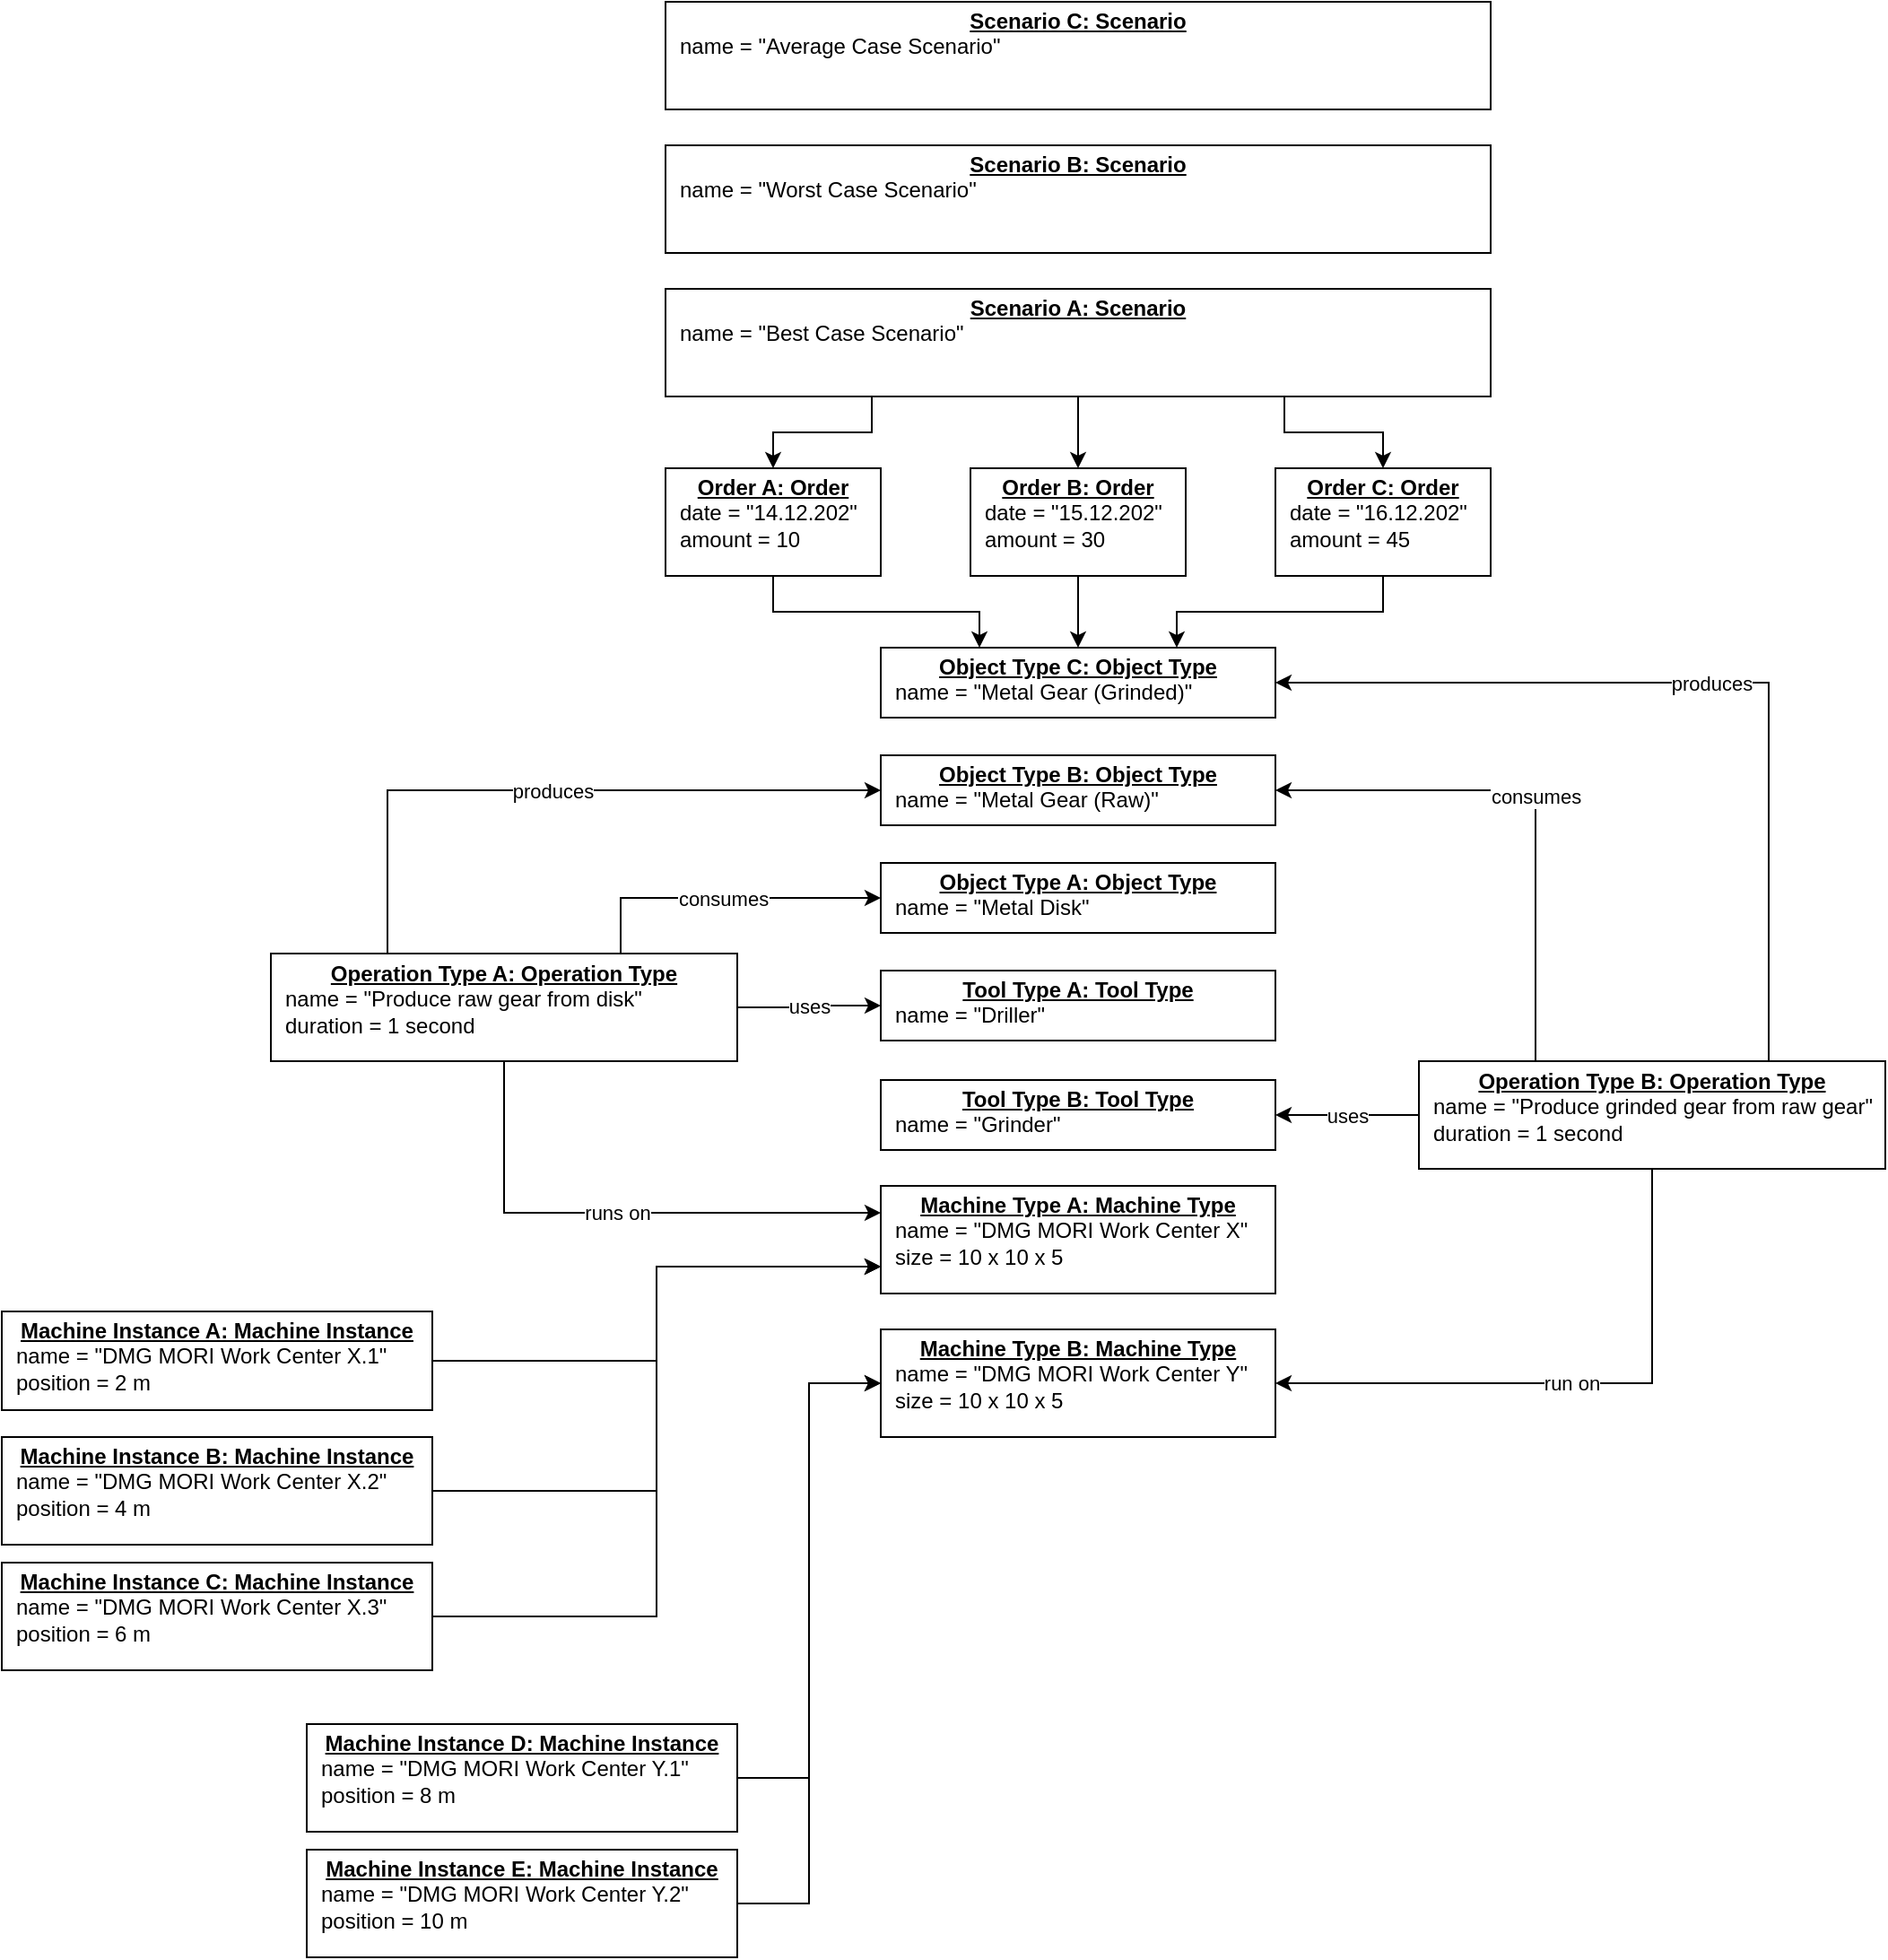 <mxfile>
    <diagram id="C5RBs43oDa-KdzZeNtuy" name="Page-1">
        <mxGraphModel dx="5431" dy="3386" grid="1" gridSize="10" guides="1" tooltips="1" connect="1" arrows="1" fold="1" page="1" pageScale="1" pageWidth="827" pageHeight="1169" math="0" shadow="0">
            <root>
                <mxCell id="WIyWlLk6GJQsqaUBKTNV-0"/>
                <mxCell id="WIyWlLk6GJQsqaUBKTNV-1" parent="WIyWlLk6GJQsqaUBKTNV-0"/>
                <mxCell id="nsO0CNlB79GV-eZbq70L-19" value="&lt;p style=&quot;margin:0px;margin-top:4px;text-align:center;text-decoration:underline;&quot;&gt;&lt;span style=&quot;background-color: initial; text-align: left;&quot;&gt;&lt;b&gt;Tool Type A: Tool Type&lt;/b&gt;&lt;/span&gt;&lt;br&gt;&lt;/p&gt;&lt;p style=&quot;margin:0px;margin-left:8px;&quot;&gt;name = &quot;Driller&quot;&lt;br&gt;&lt;/p&gt;" style="verticalAlign=top;align=left;overflow=fill;fontSize=12;fontFamily=Helvetica;html=1;" parent="WIyWlLk6GJQsqaUBKTNV-1" vertex="1">
                    <mxGeometry x="-480" y="240" width="220" height="39" as="geometry"/>
                </mxCell>
                <mxCell id="nsO0CNlB79GV-eZbq70L-20" value="&lt;p style=&quot;margin:0px;margin-top:4px;text-align:center;text-decoration:underline;&quot;&gt;&lt;span style=&quot;background-color: initial; text-align: left;&quot;&gt;&lt;b&gt;Machine Type A: Machine Type&lt;/b&gt;&lt;/span&gt;&lt;br&gt;&lt;/p&gt;&lt;p style=&quot;margin:0px;margin-left:8px;&quot;&gt;name = &quot;DMG MORI Work Center X&quot;&lt;br&gt;&lt;/p&gt;&lt;p style=&quot;margin:0px;margin-left:8px;&quot;&gt;size = 10 x 10 x 5&lt;/p&gt;" style="verticalAlign=top;align=left;overflow=fill;fontSize=12;fontFamily=Helvetica;html=1;" parent="WIyWlLk6GJQsqaUBKTNV-1" vertex="1">
                    <mxGeometry x="-480" y="360" width="220" height="60" as="geometry"/>
                </mxCell>
                <mxCell id="nsO0CNlB79GV-eZbq70L-21" value="&lt;p style=&quot;margin:0px;margin-top:4px;text-align:center;text-decoration:underline;&quot;&gt;&lt;span style=&quot;background-color: initial; text-align: left;&quot;&gt;&lt;b&gt;Object Type A: Object Type&lt;/b&gt;&lt;/span&gt;&lt;br&gt;&lt;/p&gt;&lt;p style=&quot;margin:0px;margin-left:8px;&quot;&gt;name = &quot;Metal Disk&quot;&lt;br&gt;&lt;/p&gt;" style="verticalAlign=top;align=left;overflow=fill;fontSize=12;fontFamily=Helvetica;html=1;" parent="WIyWlLk6GJQsqaUBKTNV-1" vertex="1">
                    <mxGeometry x="-480" y="180" width="220" height="39" as="geometry"/>
                </mxCell>
                <mxCell id="nsO0CNlB79GV-eZbq70L-22" value="&lt;p style=&quot;margin:0px;margin-top:4px;text-align:center;text-decoration:underline;&quot;&gt;&lt;span style=&quot;background-color: initial; text-align: left;&quot;&gt;&lt;b&gt;Object Type B: Object Type&lt;/b&gt;&lt;/span&gt;&lt;br&gt;&lt;/p&gt;&lt;p style=&quot;margin:0px;margin-left:8px;&quot;&gt;name = &quot;Metal Gear (Raw)&quot;&lt;br&gt;&lt;/p&gt;" style="verticalAlign=top;align=left;overflow=fill;fontSize=12;fontFamily=Helvetica;html=1;" parent="WIyWlLk6GJQsqaUBKTNV-1" vertex="1">
                    <mxGeometry x="-480" y="120" width="220" height="39" as="geometry"/>
                </mxCell>
                <mxCell id="nsO0CNlB79GV-eZbq70L-24" value="runs on" style="edgeStyle=orthogonalEdgeStyle;rounded=0;orthogonalLoop=1;jettySize=auto;html=1;entryX=0;entryY=0.25;entryDx=0;entryDy=0;exitX=0.5;exitY=1;exitDx=0;exitDy=0;" parent="WIyWlLk6GJQsqaUBKTNV-1" source="nsO0CNlB79GV-eZbq70L-23" target="nsO0CNlB79GV-eZbq70L-20" edge="1">
                    <mxGeometry relative="1" as="geometry"/>
                </mxCell>
                <mxCell id="nsO0CNlB79GV-eZbq70L-25" value="uses" style="edgeStyle=orthogonalEdgeStyle;rounded=0;orthogonalLoop=1;jettySize=auto;html=1;" parent="WIyWlLk6GJQsqaUBKTNV-1" source="nsO0CNlB79GV-eZbq70L-23" target="nsO0CNlB79GV-eZbq70L-19" edge="1">
                    <mxGeometry relative="1" as="geometry"/>
                </mxCell>
                <mxCell id="nsO0CNlB79GV-eZbq70L-26" value="consumes" style="edgeStyle=orthogonalEdgeStyle;rounded=0;orthogonalLoop=1;jettySize=auto;html=1;entryX=0;entryY=0.5;entryDx=0;entryDy=0;exitX=0.75;exitY=0;exitDx=0;exitDy=0;" parent="WIyWlLk6GJQsqaUBKTNV-1" source="nsO0CNlB79GV-eZbq70L-23" target="nsO0CNlB79GV-eZbq70L-21" edge="1">
                    <mxGeometry relative="1" as="geometry"/>
                </mxCell>
                <mxCell id="nsO0CNlB79GV-eZbq70L-27" value="produces" style="edgeStyle=orthogonalEdgeStyle;rounded=0;orthogonalLoop=1;jettySize=auto;html=1;exitX=0.25;exitY=0;exitDx=0;exitDy=0;entryX=0;entryY=0.5;entryDx=0;entryDy=0;" parent="WIyWlLk6GJQsqaUBKTNV-1" source="nsO0CNlB79GV-eZbq70L-23" target="nsO0CNlB79GV-eZbq70L-22" edge="1">
                    <mxGeometry relative="1" as="geometry"/>
                </mxCell>
                <mxCell id="nsO0CNlB79GV-eZbq70L-23" value="&lt;p style=&quot;margin:0px;margin-top:4px;text-align:center;text-decoration:underline;&quot;&gt;&lt;span style=&quot;background-color: initial; text-align: left;&quot;&gt;&lt;b&gt;Operation Type A: Operation Type&lt;/b&gt;&lt;/span&gt;&lt;br&gt;&lt;/p&gt;&lt;p style=&quot;margin:0px;margin-left:8px;&quot;&gt;name = &quot;Produce raw&amp;nbsp;&lt;span style=&quot;background-color: initial;&quot;&gt;gear from disk&quot;&lt;/span&gt;&lt;/p&gt;&lt;p style=&quot;margin:0px;margin-left:8px;&quot;&gt;duration = 1 second&lt;/p&gt;" style="verticalAlign=top;align=left;overflow=fill;fontSize=12;fontFamily=Helvetica;html=1;" parent="WIyWlLk6GJQsqaUBKTNV-1" vertex="1">
                    <mxGeometry x="-820" y="230.5" width="260" height="60" as="geometry"/>
                </mxCell>
                <mxCell id="nsO0CNlB79GV-eZbq70L-30" value="&lt;p style=&quot;margin:0px;margin-top:4px;text-align:center;text-decoration:underline;&quot;&gt;&lt;span style=&quot;background-color: initial; text-align: left;&quot;&gt;&lt;b&gt;Machine Type B: Machine Type&lt;/b&gt;&lt;/span&gt;&lt;br&gt;&lt;/p&gt;&lt;p style=&quot;margin:0px;margin-left:8px;&quot;&gt;name = &quot;DMG MORI Work Center Y&quot;&lt;br&gt;&lt;/p&gt;&lt;p style=&quot;margin:0px;margin-left:8px;&quot;&gt;size = 10 x 10 x 5&lt;/p&gt;" style="verticalAlign=top;align=left;overflow=fill;fontSize=12;fontFamily=Helvetica;html=1;" parent="WIyWlLk6GJQsqaUBKTNV-1" vertex="1">
                    <mxGeometry x="-480" y="440" width="220" height="60" as="geometry"/>
                </mxCell>
                <mxCell id="nsO0CNlB79GV-eZbq70L-31" value="&lt;p style=&quot;margin:0px;margin-top:4px;text-align:center;text-decoration:underline;&quot;&gt;&lt;span style=&quot;background-color: initial; text-align: left;&quot;&gt;&lt;b&gt;Tool Type B: Tool Type&lt;/b&gt;&lt;/span&gt;&lt;br&gt;&lt;/p&gt;&lt;p style=&quot;margin:0px;margin-left:8px;&quot;&gt;name = &quot;Grinder&quot;&lt;br&gt;&lt;/p&gt;" style="verticalAlign=top;align=left;overflow=fill;fontSize=12;fontFamily=Helvetica;html=1;" parent="WIyWlLk6GJQsqaUBKTNV-1" vertex="1">
                    <mxGeometry x="-480" y="301" width="220" height="39" as="geometry"/>
                </mxCell>
                <mxCell id="nsO0CNlB79GV-eZbq70L-34" value="run on" style="edgeStyle=orthogonalEdgeStyle;rounded=0;orthogonalLoop=1;jettySize=auto;html=1;entryX=1;entryY=0.5;entryDx=0;entryDy=0;exitX=0.5;exitY=1;exitDx=0;exitDy=0;" parent="WIyWlLk6GJQsqaUBKTNV-1" source="nsO0CNlB79GV-eZbq70L-32" target="nsO0CNlB79GV-eZbq70L-30" edge="1">
                    <mxGeometry relative="1" as="geometry"/>
                </mxCell>
                <mxCell id="nsO0CNlB79GV-eZbq70L-35" value="uses" style="edgeStyle=orthogonalEdgeStyle;rounded=0;orthogonalLoop=1;jettySize=auto;html=1;" parent="WIyWlLk6GJQsqaUBKTNV-1" source="nsO0CNlB79GV-eZbq70L-32" target="nsO0CNlB79GV-eZbq70L-31" edge="1">
                    <mxGeometry relative="1" as="geometry"/>
                </mxCell>
                <mxCell id="nsO0CNlB79GV-eZbq70L-36" value="consumes" style="edgeStyle=orthogonalEdgeStyle;rounded=0;orthogonalLoop=1;jettySize=auto;html=1;exitX=0.25;exitY=0;exitDx=0;exitDy=0;entryX=1;entryY=0.5;entryDx=0;entryDy=0;" parent="WIyWlLk6GJQsqaUBKTNV-1" source="nsO0CNlB79GV-eZbq70L-32" target="nsO0CNlB79GV-eZbq70L-22" edge="1">
                    <mxGeometry relative="1" as="geometry"/>
                </mxCell>
                <mxCell id="nsO0CNlB79GV-eZbq70L-37" value="produces" style="edgeStyle=orthogonalEdgeStyle;rounded=0;orthogonalLoop=1;jettySize=auto;html=1;exitX=0.75;exitY=0;exitDx=0;exitDy=0;entryX=1;entryY=0.5;entryDx=0;entryDy=0;" parent="WIyWlLk6GJQsqaUBKTNV-1" source="nsO0CNlB79GV-eZbq70L-32" target="nsO0CNlB79GV-eZbq70L-33" edge="1">
                    <mxGeometry relative="1" as="geometry"/>
                </mxCell>
                <mxCell id="nsO0CNlB79GV-eZbq70L-32" value="&lt;p style=&quot;margin:0px;margin-top:4px;text-align:center;text-decoration:underline;&quot;&gt;&lt;span style=&quot;background-color: initial; text-align: left;&quot;&gt;&lt;b&gt;Operation Type B: Operation Type&lt;/b&gt;&lt;/span&gt;&lt;br&gt;&lt;/p&gt;&lt;p style=&quot;margin:0px;margin-left:8px;&quot;&gt;name = &quot;Produce grinded gear from raw gear&lt;span style=&quot;background-color: initial;&quot;&gt;&quot;&lt;/span&gt;&lt;/p&gt;&lt;p style=&quot;margin:0px;margin-left:8px;&quot;&gt;duration = 1 second&lt;/p&gt;" style="verticalAlign=top;align=left;overflow=fill;fontSize=12;fontFamily=Helvetica;html=1;" parent="WIyWlLk6GJQsqaUBKTNV-1" vertex="1">
                    <mxGeometry x="-180" y="290.5" width="260" height="60" as="geometry"/>
                </mxCell>
                <mxCell id="nsO0CNlB79GV-eZbq70L-33" value="&lt;p style=&quot;margin:0px;margin-top:4px;text-align:center;text-decoration:underline;&quot;&gt;&lt;span style=&quot;background-color: initial; text-align: left;&quot;&gt;&lt;b&gt;Object Type C: Object Type&lt;/b&gt;&lt;/span&gt;&lt;br&gt;&lt;/p&gt;&lt;p style=&quot;margin:0px;margin-left:8px;&quot;&gt;name = &quot;Metal Gear (Grinded)&quot;&lt;br&gt;&lt;/p&gt;" style="verticalAlign=top;align=left;overflow=fill;fontSize=12;fontFamily=Helvetica;html=1;" parent="WIyWlLk6GJQsqaUBKTNV-1" vertex="1">
                    <mxGeometry x="-480" y="60" width="220" height="39" as="geometry"/>
                </mxCell>
                <mxCell id="nsO0CNlB79GV-eZbq70L-43" style="edgeStyle=orthogonalEdgeStyle;rounded=0;orthogonalLoop=1;jettySize=auto;html=1;entryX=0.25;entryY=0;entryDx=0;entryDy=0;exitX=0.5;exitY=1;exitDx=0;exitDy=0;" parent="WIyWlLk6GJQsqaUBKTNV-1" source="nsO0CNlB79GV-eZbq70L-42" target="nsO0CNlB79GV-eZbq70L-33" edge="1">
                    <mxGeometry relative="1" as="geometry"/>
                </mxCell>
                <mxCell id="nsO0CNlB79GV-eZbq70L-42" value="&lt;p style=&quot;margin:0px;margin-top:4px;text-align:center;text-decoration:underline;&quot;&gt;&lt;span style=&quot;background-color: initial; text-align: left;&quot;&gt;&lt;b&gt;Order A: Order&lt;/b&gt;&lt;/span&gt;&lt;br&gt;&lt;/p&gt;&lt;p style=&quot;margin:0px;margin-left:8px;&quot;&gt;date = &quot;14.12.202&quot;&lt;br&gt;&lt;/p&gt;&lt;p style=&quot;margin:0px;margin-left:8px;&quot;&gt;amount = 10&lt;/p&gt;" style="verticalAlign=top;align=left;overflow=fill;fontSize=12;fontFamily=Helvetica;html=1;" parent="WIyWlLk6GJQsqaUBKTNV-1" vertex="1">
                    <mxGeometry x="-600" y="-40" width="120" height="60" as="geometry"/>
                </mxCell>
                <mxCell id="nsO0CNlB79GV-eZbq70L-46" style="edgeStyle=orthogonalEdgeStyle;rounded=0;orthogonalLoop=1;jettySize=auto;html=1;entryX=0.5;entryY=0;entryDx=0;entryDy=0;" parent="WIyWlLk6GJQsqaUBKTNV-1" source="nsO0CNlB79GV-eZbq70L-44" target="nsO0CNlB79GV-eZbq70L-33" edge="1">
                    <mxGeometry relative="1" as="geometry"/>
                </mxCell>
                <mxCell id="nsO0CNlB79GV-eZbq70L-44" value="&lt;p style=&quot;margin:0px;margin-top:4px;text-align:center;text-decoration:underline;&quot;&gt;&lt;span style=&quot;background-color: initial; text-align: left;&quot;&gt;&lt;b&gt;Order B: Order&lt;/b&gt;&lt;/span&gt;&lt;br&gt;&lt;/p&gt;&lt;p style=&quot;margin:0px;margin-left:8px;&quot;&gt;date = &quot;15.12.202&quot;&lt;br&gt;&lt;/p&gt;&lt;p style=&quot;margin:0px;margin-left:8px;&quot;&gt;amount = 30&lt;/p&gt;" style="verticalAlign=top;align=left;overflow=fill;fontSize=12;fontFamily=Helvetica;html=1;" parent="WIyWlLk6GJQsqaUBKTNV-1" vertex="1">
                    <mxGeometry x="-430" y="-40" width="120" height="60" as="geometry"/>
                </mxCell>
                <mxCell id="nsO0CNlB79GV-eZbq70L-48" style="edgeStyle=orthogonalEdgeStyle;rounded=0;orthogonalLoop=1;jettySize=auto;html=1;entryX=0.75;entryY=0;entryDx=0;entryDy=0;" parent="WIyWlLk6GJQsqaUBKTNV-1" source="nsO0CNlB79GV-eZbq70L-47" target="nsO0CNlB79GV-eZbq70L-33" edge="1">
                    <mxGeometry relative="1" as="geometry"/>
                </mxCell>
                <mxCell id="nsO0CNlB79GV-eZbq70L-47" value="&lt;p style=&quot;margin:0px;margin-top:4px;text-align:center;text-decoration:underline;&quot;&gt;&lt;span style=&quot;background-color: initial; text-align: left;&quot;&gt;&lt;b&gt;Order C: Order&lt;/b&gt;&lt;/span&gt;&lt;br&gt;&lt;/p&gt;&lt;p style=&quot;margin:0px;margin-left:8px;&quot;&gt;date = &quot;16.12.202&quot;&lt;br&gt;&lt;/p&gt;&lt;p style=&quot;margin:0px;margin-left:8px;&quot;&gt;amount = 45&lt;/p&gt;" style="verticalAlign=top;align=left;overflow=fill;fontSize=12;fontFamily=Helvetica;html=1;" parent="WIyWlLk6GJQsqaUBKTNV-1" vertex="1">
                    <mxGeometry x="-260" y="-40" width="120" height="60" as="geometry"/>
                </mxCell>
                <mxCell id="nsO0CNlB79GV-eZbq70L-54" style="edgeStyle=orthogonalEdgeStyle;rounded=0;orthogonalLoop=1;jettySize=auto;html=1;exitX=0.25;exitY=1;exitDx=0;exitDy=0;entryX=0.5;entryY=0;entryDx=0;entryDy=0;" parent="WIyWlLk6GJQsqaUBKTNV-1" source="nsO0CNlB79GV-eZbq70L-53" target="nsO0CNlB79GV-eZbq70L-42" edge="1">
                    <mxGeometry relative="1" as="geometry"/>
                </mxCell>
                <mxCell id="nsO0CNlB79GV-eZbq70L-55" style="edgeStyle=orthogonalEdgeStyle;rounded=0;orthogonalLoop=1;jettySize=auto;html=1;entryX=0.5;entryY=0;entryDx=0;entryDy=0;" parent="WIyWlLk6GJQsqaUBKTNV-1" source="nsO0CNlB79GV-eZbq70L-53" target="nsO0CNlB79GV-eZbq70L-44" edge="1">
                    <mxGeometry relative="1" as="geometry"/>
                </mxCell>
                <mxCell id="nsO0CNlB79GV-eZbq70L-56" style="edgeStyle=orthogonalEdgeStyle;rounded=0;orthogonalLoop=1;jettySize=auto;html=1;exitX=0.75;exitY=1;exitDx=0;exitDy=0;entryX=0.5;entryY=0;entryDx=0;entryDy=0;" parent="WIyWlLk6GJQsqaUBKTNV-1" source="nsO0CNlB79GV-eZbq70L-53" target="nsO0CNlB79GV-eZbq70L-47" edge="1">
                    <mxGeometry relative="1" as="geometry"/>
                </mxCell>
                <mxCell id="nsO0CNlB79GV-eZbq70L-53" value="&lt;p style=&quot;margin: 4px 0px 0px; text-decoration: underline; text-align: center;&quot;&gt;&lt;span style=&quot;background-color: initial; text-align: left;&quot;&gt;&lt;b&gt;Scenario A: Scenario&lt;/b&gt;&lt;/span&gt;&lt;br&gt;&lt;/p&gt;&lt;p style=&quot;margin:0px;margin-left:8px;&quot;&gt;name = &quot;Best Case Scenario&quot;&lt;/p&gt;" style="verticalAlign=top;align=left;overflow=fill;fontSize=12;fontFamily=Helvetica;html=1;" parent="WIyWlLk6GJQsqaUBKTNV-1" vertex="1">
                    <mxGeometry x="-600" y="-140" width="460" height="60" as="geometry"/>
                </mxCell>
                <mxCell id="nsO0CNlB79GV-eZbq70L-57" value="&lt;p style=&quot;margin: 4px 0px 0px; text-decoration: underline; text-align: center;&quot;&gt;&lt;span style=&quot;background-color: initial; text-align: left;&quot;&gt;&lt;b&gt;Scenario B: Scenario&lt;/b&gt;&lt;/span&gt;&lt;br&gt;&lt;/p&gt;&lt;p style=&quot;margin:0px;margin-left:8px;&quot;&gt;name = &quot;Worst Case Scenario&quot;&lt;/p&gt;" style="verticalAlign=top;align=left;overflow=fill;fontSize=12;fontFamily=Helvetica;html=1;" parent="WIyWlLk6GJQsqaUBKTNV-1" vertex="1">
                    <mxGeometry x="-600" y="-220" width="460" height="60" as="geometry"/>
                </mxCell>
                <mxCell id="nsO0CNlB79GV-eZbq70L-58" value="&lt;p style=&quot;margin: 4px 0px 0px; text-decoration: underline; text-align: center;&quot;&gt;&lt;span style=&quot;background-color: initial; text-align: left;&quot;&gt;&lt;b&gt;Scenario C: Scenario&lt;/b&gt;&lt;/span&gt;&lt;br&gt;&lt;/p&gt;&lt;p style=&quot;margin:0px;margin-left:8px;&quot;&gt;name = &quot;Average Case Scenario&quot;&lt;/p&gt;" style="verticalAlign=top;align=left;overflow=fill;fontSize=12;fontFamily=Helvetica;html=1;" parent="WIyWlLk6GJQsqaUBKTNV-1" vertex="1">
                    <mxGeometry x="-600" y="-300" width="460" height="60" as="geometry"/>
                </mxCell>
                <mxCell id="nsO0CNlB79GV-eZbq70L-68" style="edgeStyle=orthogonalEdgeStyle;rounded=0;orthogonalLoop=1;jettySize=auto;html=1;entryX=0;entryY=0.75;entryDx=0;entryDy=0;" parent="WIyWlLk6GJQsqaUBKTNV-1" source="nsO0CNlB79GV-eZbq70L-63" target="nsO0CNlB79GV-eZbq70L-20" edge="1">
                    <mxGeometry relative="1" as="geometry"/>
                </mxCell>
                <mxCell id="nsO0CNlB79GV-eZbq70L-63" value="&lt;p style=&quot;margin:0px;margin-top:4px;text-align:center;text-decoration:underline;&quot;&gt;&lt;span style=&quot;background-color: initial; text-align: left;&quot;&gt;&lt;b&gt;Machine Instance A: Machine Instance&lt;/b&gt;&lt;/span&gt;&lt;br&gt;&lt;/p&gt;&lt;p style=&quot;margin:0px;margin-left:8px;&quot;&gt;name = &quot;DMG MORI Work Center X.1&quot;&lt;/p&gt;&lt;p style=&quot;margin:0px;margin-left:8px;&quot;&gt;position = 2 m&lt;/p&gt;" style="verticalAlign=top;align=left;overflow=fill;fontSize=12;fontFamily=Helvetica;html=1;" parent="WIyWlLk6GJQsqaUBKTNV-1" vertex="1">
                    <mxGeometry x="-970" y="430" width="240" height="55" as="geometry"/>
                </mxCell>
                <mxCell id="nsO0CNlB79GV-eZbq70L-69" style="edgeStyle=orthogonalEdgeStyle;rounded=0;orthogonalLoop=1;jettySize=auto;html=1;entryX=0;entryY=0.75;entryDx=0;entryDy=0;" parent="WIyWlLk6GJQsqaUBKTNV-1" source="nsO0CNlB79GV-eZbq70L-64" target="nsO0CNlB79GV-eZbq70L-20" edge="1">
                    <mxGeometry relative="1" as="geometry">
                        <mxPoint x="-600" y="490" as="targetPoint"/>
                    </mxGeometry>
                </mxCell>
                <mxCell id="nsO0CNlB79GV-eZbq70L-64" value="&lt;p style=&quot;margin:0px;margin-top:4px;text-align:center;text-decoration:underline;&quot;&gt;&lt;span style=&quot;background-color: initial; text-align: left;&quot;&gt;&lt;b&gt;Machine Instance B: Machine Instance&lt;/b&gt;&lt;/span&gt;&lt;br&gt;&lt;/p&gt;&lt;p style=&quot;margin:0px;margin-left:8px;&quot;&gt;name = &quot;DMG MORI Work Center X.2&quot;&lt;/p&gt;&lt;p style=&quot;margin:0px;margin-left:8px;&quot;&gt;position = 4 m&lt;/p&gt;" style="verticalAlign=top;align=left;overflow=fill;fontSize=12;fontFamily=Helvetica;html=1;" parent="WIyWlLk6GJQsqaUBKTNV-1" vertex="1">
                    <mxGeometry x="-970" y="500" width="240" height="60" as="geometry"/>
                </mxCell>
                <mxCell id="nsO0CNlB79GV-eZbq70L-70" style="edgeStyle=orthogonalEdgeStyle;rounded=0;orthogonalLoop=1;jettySize=auto;html=1;entryX=0;entryY=0.75;entryDx=0;entryDy=0;" parent="WIyWlLk6GJQsqaUBKTNV-1" source="nsO0CNlB79GV-eZbq70L-65" target="nsO0CNlB79GV-eZbq70L-20" edge="1">
                    <mxGeometry relative="1" as="geometry"/>
                </mxCell>
                <mxCell id="nsO0CNlB79GV-eZbq70L-65" value="&lt;p style=&quot;margin:0px;margin-top:4px;text-align:center;text-decoration:underline;&quot;&gt;&lt;span style=&quot;background-color: initial; text-align: left;&quot;&gt;&lt;b&gt;Machine Instance C: Machine Instance&lt;/b&gt;&lt;/span&gt;&lt;br&gt;&lt;/p&gt;&lt;p style=&quot;margin:0px;margin-left:8px;&quot;&gt;name = &quot;DMG MORI Work Center X.3&quot;&lt;/p&gt;&lt;p style=&quot;margin:0px;margin-left:8px;&quot;&gt;position = 6 m&lt;/p&gt;" style="verticalAlign=top;align=left;overflow=fill;fontSize=12;fontFamily=Helvetica;html=1;" parent="WIyWlLk6GJQsqaUBKTNV-1" vertex="1">
                    <mxGeometry x="-970" y="570" width="240" height="60" as="geometry"/>
                </mxCell>
                <mxCell id="nsO0CNlB79GV-eZbq70L-71" style="edgeStyle=orthogonalEdgeStyle;rounded=0;orthogonalLoop=1;jettySize=auto;html=1;entryX=0;entryY=0.5;entryDx=0;entryDy=0;" parent="WIyWlLk6GJQsqaUBKTNV-1" source="nsO0CNlB79GV-eZbq70L-66" target="nsO0CNlB79GV-eZbq70L-30" edge="1">
                    <mxGeometry relative="1" as="geometry"/>
                </mxCell>
                <mxCell id="nsO0CNlB79GV-eZbq70L-66" value="&lt;p style=&quot;margin:0px;margin-top:4px;text-align:center;text-decoration:underline;&quot;&gt;&lt;span style=&quot;background-color: initial; text-align: left;&quot;&gt;&lt;b&gt;Machine Instance D: Machine Instance&lt;/b&gt;&lt;/span&gt;&lt;br&gt;&lt;/p&gt;&lt;p style=&quot;margin:0px;margin-left:8px;&quot;&gt;name = &quot;DMG MORI Work Center Y.1&quot;&lt;/p&gt;&lt;p style=&quot;margin:0px;margin-left:8px;&quot;&gt;position = 8 m&lt;/p&gt;" style="verticalAlign=top;align=left;overflow=fill;fontSize=12;fontFamily=Helvetica;html=1;" parent="WIyWlLk6GJQsqaUBKTNV-1" vertex="1">
                    <mxGeometry x="-800" y="660" width="240" height="60" as="geometry"/>
                </mxCell>
                <mxCell id="nsO0CNlB79GV-eZbq70L-72" style="edgeStyle=orthogonalEdgeStyle;rounded=0;orthogonalLoop=1;jettySize=auto;html=1;entryX=0;entryY=0.5;entryDx=0;entryDy=0;" parent="WIyWlLk6GJQsqaUBKTNV-1" source="nsO0CNlB79GV-eZbq70L-67" target="nsO0CNlB79GV-eZbq70L-30" edge="1">
                    <mxGeometry relative="1" as="geometry"/>
                </mxCell>
                <mxCell id="nsO0CNlB79GV-eZbq70L-67" value="&lt;p style=&quot;margin:0px;margin-top:4px;text-align:center;text-decoration:underline;&quot;&gt;&lt;span style=&quot;background-color: initial; text-align: left;&quot;&gt;&lt;b&gt;Machine Instance E: Machine Instance&lt;/b&gt;&lt;/span&gt;&lt;br&gt;&lt;/p&gt;&lt;p style=&quot;margin:0px;margin-left:8px;&quot;&gt;name = &quot;DMG MORI Work Center Y.2&quot;&lt;/p&gt;&lt;p style=&quot;margin:0px;margin-left:8px;&quot;&gt;position = 10 m&lt;/p&gt;" style="verticalAlign=top;align=left;overflow=fill;fontSize=12;fontFamily=Helvetica;html=1;" parent="WIyWlLk6GJQsqaUBKTNV-1" vertex="1">
                    <mxGeometry x="-800" y="730" width="240" height="60" as="geometry"/>
                </mxCell>
            </root>
        </mxGraphModel>
    </diagram>
</mxfile>